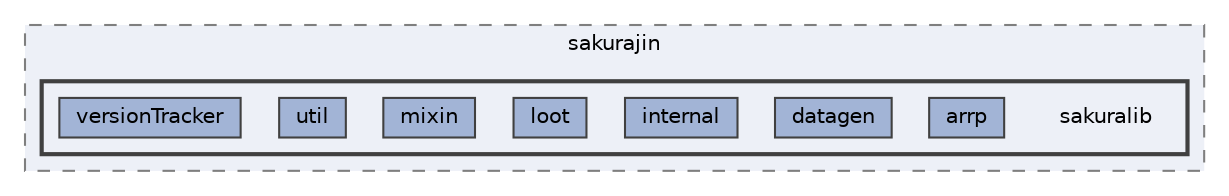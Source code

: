 digraph "sakuralib"
{
 // LATEX_PDF_SIZE
  bgcolor="transparent";
  edge [fontname=Helvetica,fontsize=10,labelfontname=Helvetica,labelfontsize=10];
  node [fontname=Helvetica,fontsize=10,shape=box,height=0.2,width=0.4];
  compound=true
  subgraph clusterdir_e766e2ff9d7b99e1dc541850a451fd54 {
    graph [ bgcolor="#edf0f7", pencolor="grey50", label="sakurajin", fontname=Helvetica,fontsize=10 style="filled,dashed", URL="dir_e766e2ff9d7b99e1dc541850a451fd54.html",tooltip=""]
  subgraph clusterdir_5c303f163471370183c5df951dc89cd1 {
    graph [ bgcolor="#edf0f7", pencolor="grey25", label="", fontname=Helvetica,fontsize=10 style="filled,bold", URL="dir_5c303f163471370183c5df951dc89cd1.html",tooltip=""]
    dir_5c303f163471370183c5df951dc89cd1 [shape=plaintext, label="sakuralib"];
  dir_d2cfd8822ef0cec6db6a0447c04a0df8 [label="arrp", fillcolor="#a2b4d6", color="grey25", style="filled", URL="dir_d2cfd8822ef0cec6db6a0447c04a0df8.html",tooltip=""];
  dir_cd1c321fd7f5cdcbf21c7f6825a09975 [label="datagen", fillcolor="#a2b4d6", color="grey25", style="filled", URL="dir_cd1c321fd7f5cdcbf21c7f6825a09975.html",tooltip=""];
  dir_cc8b3e874108798032b6281f04aa77e2 [label="internal", fillcolor="#a2b4d6", color="grey25", style="filled", URL="dir_cc8b3e874108798032b6281f04aa77e2.html",tooltip=""];
  dir_bca37b618513e3df3774f9dd0dee53b9 [label="loot", fillcolor="#a2b4d6", color="grey25", style="filled", URL="dir_bca37b618513e3df3774f9dd0dee53b9.html",tooltip=""];
  dir_4e0c5244be4f1c13f74d2ccf88965f62 [label="mixin", fillcolor="#a2b4d6", color="grey25", style="filled", URL="dir_4e0c5244be4f1c13f74d2ccf88965f62.html",tooltip=""];
  dir_d629e5fbbff07f2564f2fe794a214e7b [label="util", fillcolor="#a2b4d6", color="grey25", style="filled", URL="dir_d629e5fbbff07f2564f2fe794a214e7b.html",tooltip=""];
  dir_4f2b74274bd37fa5a976340a8468ea8e [label="versionTracker", fillcolor="#a2b4d6", color="grey25", style="filled", URL="dir_4f2b74274bd37fa5a976340a8468ea8e.html",tooltip=""];
  }
  }
}
